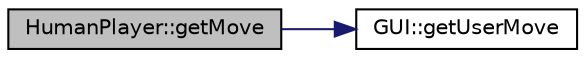 digraph "HumanPlayer::getMove"
{
 // INTERACTIVE_SVG=YES
 // LATEX_PDF_SIZE
  edge [fontname="Helvetica",fontsize="10",labelfontname="Helvetica",labelfontsize="10"];
  node [fontname="Helvetica",fontsize="10",shape=record];
  rankdir="LR";
  Node1 [label="HumanPlayer::getMove",height=0.2,width=0.4,color="black", fillcolor="grey75", style="filled", fontcolor="black",tooltip="Gets the player's move during their turn."];
  Node1 -> Node2 [color="midnightblue",fontsize="10",style="solid",fontname="Helvetica"];
  Node2 [label="GUI::getUserMove",height=0.2,width=0.4,color="black", fillcolor="white", style="filled",URL="$class_g_u_i.html#a90c3a671452b797db9f8ba481c84767c",tooltip="Prompts the user for their move."];
}
